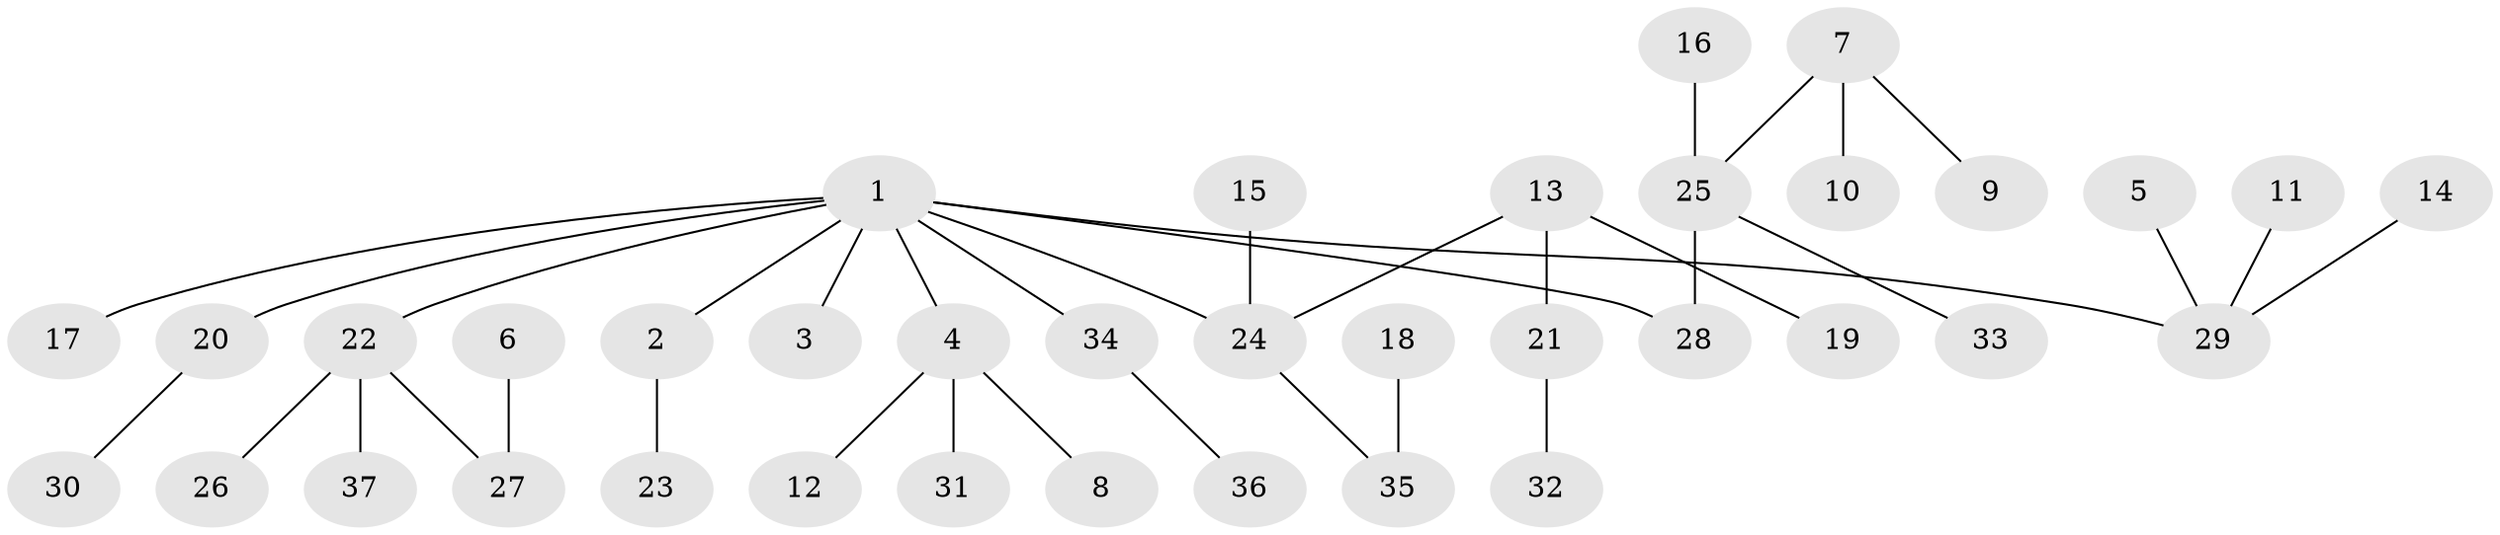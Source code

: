 // original degree distribution, {6: 0.0547945205479452, 7: 0.0136986301369863, 1: 0.5342465753424658, 2: 0.2328767123287671, 4: 0.0547945205479452, 3: 0.1095890410958904}
// Generated by graph-tools (version 1.1) at 2025/26/03/09/25 03:26:31]
// undirected, 37 vertices, 36 edges
graph export_dot {
graph [start="1"]
  node [color=gray90,style=filled];
  1;
  2;
  3;
  4;
  5;
  6;
  7;
  8;
  9;
  10;
  11;
  12;
  13;
  14;
  15;
  16;
  17;
  18;
  19;
  20;
  21;
  22;
  23;
  24;
  25;
  26;
  27;
  28;
  29;
  30;
  31;
  32;
  33;
  34;
  35;
  36;
  37;
  1 -- 2 [weight=1.0];
  1 -- 3 [weight=1.0];
  1 -- 4 [weight=1.0];
  1 -- 17 [weight=1.0];
  1 -- 20 [weight=1.0];
  1 -- 22 [weight=1.0];
  1 -- 24 [weight=1.0];
  1 -- 28 [weight=1.0];
  1 -- 29 [weight=1.0];
  1 -- 34 [weight=1.0];
  2 -- 23 [weight=1.0];
  4 -- 8 [weight=1.0];
  4 -- 12 [weight=1.0];
  4 -- 31 [weight=1.0];
  5 -- 29 [weight=1.0];
  6 -- 27 [weight=1.0];
  7 -- 9 [weight=1.0];
  7 -- 10 [weight=1.0];
  7 -- 25 [weight=1.0];
  11 -- 29 [weight=1.0];
  13 -- 19 [weight=1.0];
  13 -- 21 [weight=1.0];
  13 -- 24 [weight=1.0];
  14 -- 29 [weight=1.0];
  15 -- 24 [weight=1.0];
  16 -- 25 [weight=1.0];
  18 -- 35 [weight=1.0];
  20 -- 30 [weight=1.0];
  21 -- 32 [weight=1.0];
  22 -- 26 [weight=1.0];
  22 -- 27 [weight=1.0];
  22 -- 37 [weight=1.0];
  24 -- 35 [weight=1.0];
  25 -- 28 [weight=1.0];
  25 -- 33 [weight=1.0];
  34 -- 36 [weight=1.0];
}
